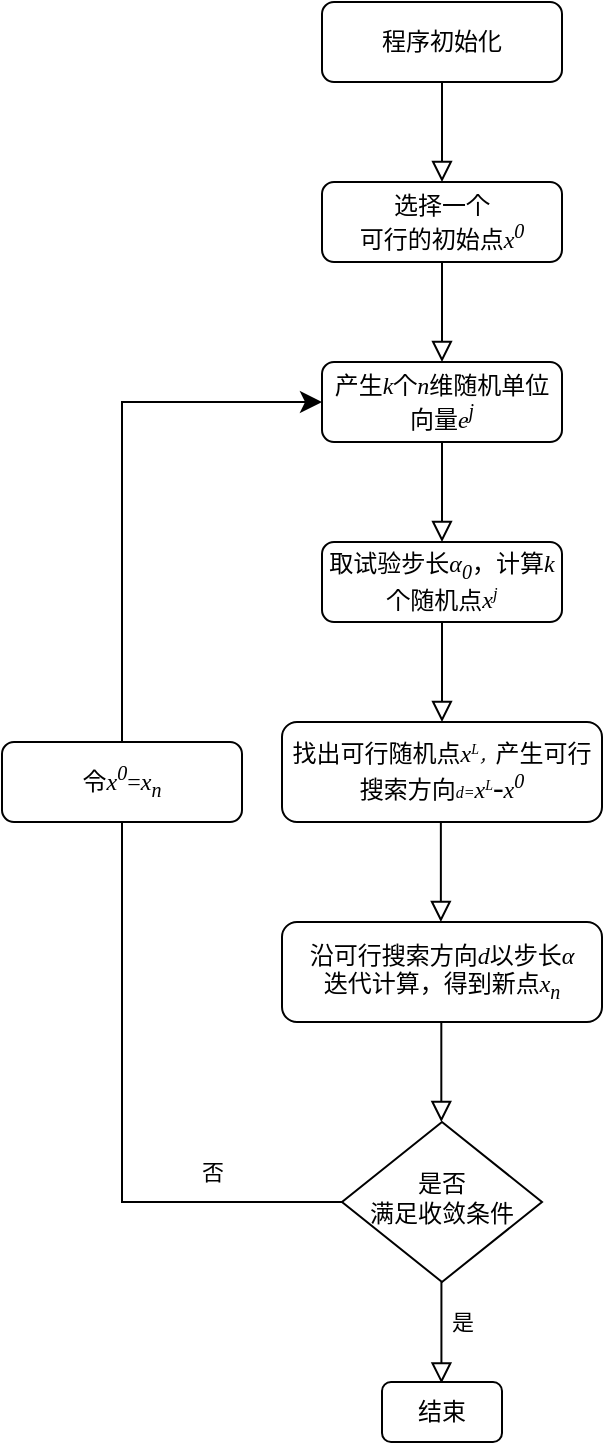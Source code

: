 <mxfile version="24.7.8">
  <diagram id="C5RBs43oDa-KdzZeNtuy" name="Page-1">
    <mxGraphModel dx="924" dy="845" grid="1" gridSize="10" guides="1" tooltips="1" connect="1" arrows="1" fold="1" page="1" pageScale="1" pageWidth="827" pageHeight="1169" math="0" shadow="0">
      <root>
        <mxCell id="WIyWlLk6GJQsqaUBKTNV-0" />
        <mxCell id="WIyWlLk6GJQsqaUBKTNV-1" parent="WIyWlLk6GJQsqaUBKTNV-0" />
        <mxCell id="WIyWlLk6GJQsqaUBKTNV-2" value="" style="rounded=0;html=1;jettySize=auto;orthogonalLoop=1;fontSize=11;endArrow=block;endFill=0;endSize=8;strokeWidth=1;shadow=0;labelBackgroundColor=none;edgeStyle=orthogonalEdgeStyle;" parent="WIyWlLk6GJQsqaUBKTNV-1" source="WIyWlLk6GJQsqaUBKTNV-3" edge="1">
          <mxGeometry relative="1" as="geometry">
            <mxPoint x="440" y="340" as="targetPoint" />
          </mxGeometry>
        </mxCell>
        <mxCell id="WIyWlLk6GJQsqaUBKTNV-3" value="&lt;font face=&quot;Times New Roman&quot;&gt;选择一个&lt;/font&gt;&lt;div&gt;&lt;font face=&quot;Times New Roman&quot;&gt;可行的初始点&lt;i&gt;x&lt;sup&gt;0&lt;/sup&gt;&lt;/i&gt;&lt;/font&gt;&lt;/div&gt;" style="rounded=1;whiteSpace=wrap;html=1;fontSize=12;glass=0;strokeWidth=1;shadow=0;" parent="WIyWlLk6GJQsqaUBKTNV-1" vertex="1">
          <mxGeometry x="380" y="250" width="120" height="40" as="geometry" />
        </mxCell>
        <mxCell id="cJ4FsitTvuNM7bEtWHX5-0" value="" style="rounded=0;html=1;jettySize=auto;orthogonalLoop=1;fontSize=11;endArrow=block;endFill=0;endSize=8;strokeWidth=1;shadow=0;labelBackgroundColor=none;edgeStyle=orthogonalEdgeStyle;" parent="WIyWlLk6GJQsqaUBKTNV-1" source="cJ4FsitTvuNM7bEtWHX5-1" edge="1">
          <mxGeometry relative="1" as="geometry">
            <mxPoint x="440" y="250" as="targetPoint" />
          </mxGeometry>
        </mxCell>
        <mxCell id="cJ4FsitTvuNM7bEtWHX5-1" value="程序初始化" style="rounded=1;whiteSpace=wrap;html=1;fontSize=12;glass=0;strokeWidth=1;shadow=0;" parent="WIyWlLk6GJQsqaUBKTNV-1" vertex="1">
          <mxGeometry x="380" y="160" width="120" height="40" as="geometry" />
        </mxCell>
        <mxCell id="cJ4FsitTvuNM7bEtWHX5-22" value="&lt;div&gt;&lt;font face=&quot;Times New Roman&quot;&gt;产生&lt;i&gt;k&lt;/i&gt;个&lt;i&gt;n&lt;/i&gt;维随机单位向量&lt;i&gt;e&lt;sup&gt;j&lt;/sup&gt;&lt;/i&gt;&lt;/font&gt;&lt;/div&gt;" style="rounded=1;whiteSpace=wrap;html=1;fontSize=12;glass=0;strokeWidth=1;shadow=0;" parent="WIyWlLk6GJQsqaUBKTNV-1" vertex="1">
          <mxGeometry x="380" y="340" width="120" height="40" as="geometry" />
        </mxCell>
        <mxCell id="cJ4FsitTvuNM7bEtWHX5-25" value="" style="rounded=0;html=1;jettySize=auto;orthogonalLoop=1;fontSize=11;endArrow=block;endFill=0;endSize=8;strokeWidth=1;shadow=0;labelBackgroundColor=none;edgeStyle=orthogonalEdgeStyle;" parent="WIyWlLk6GJQsqaUBKTNV-1" edge="1">
          <mxGeometry relative="1" as="geometry">
            <mxPoint x="440" y="380" as="sourcePoint" />
            <mxPoint x="440" y="430" as="targetPoint" />
          </mxGeometry>
        </mxCell>
        <mxCell id="cJ4FsitTvuNM7bEtWHX5-26" value="&lt;font face=&quot;Times New Roman&quot;&gt;取试验步长&lt;/font&gt;&lt;i&gt;&lt;span style=&quot;font-family: &amp;quot;Times New Roman&amp;quot;;&quot;&gt;α&lt;/span&gt;&lt;sub style=&quot;font-family: &amp;quot;Times New Roman&amp;quot;;&quot;&gt;0&lt;/sub&gt;&lt;/i&gt;&lt;font face=&quot;Times New Roman&quot;&gt;，计算&lt;i&gt;k&lt;/i&gt;个随机点&lt;i&gt;x&lt;span style=&quot;font-size: 10px;&quot;&gt;&lt;sup&gt;j&lt;/sup&gt;&lt;/span&gt;&lt;/i&gt;&lt;/font&gt;" style="rounded=1;whiteSpace=wrap;html=1;fontSize=12;glass=0;strokeWidth=1;shadow=0;" parent="WIyWlLk6GJQsqaUBKTNV-1" vertex="1">
          <mxGeometry x="380" y="430" width="120" height="40" as="geometry" />
        </mxCell>
        <mxCell id="NT-yCiqvpGy_-EhJHpe7-0" value="" style="rounded=0;html=1;jettySize=auto;orthogonalLoop=1;fontSize=11;endArrow=block;endFill=0;endSize=8;strokeWidth=1;shadow=0;labelBackgroundColor=none;edgeStyle=orthogonalEdgeStyle;" edge="1" parent="WIyWlLk6GJQsqaUBKTNV-1">
          <mxGeometry relative="1" as="geometry">
            <mxPoint x="440" y="470" as="sourcePoint" />
            <mxPoint x="440" y="520" as="targetPoint" />
          </mxGeometry>
        </mxCell>
        <mxCell id="NT-yCiqvpGy_-EhJHpe7-1" value="&lt;font face=&quot;Times New Roman&quot;&gt;找出可行随机点&lt;i&gt;x&lt;/i&gt;&lt;i style=&quot;font-size: 8.333px;&quot;&gt;&lt;sup&gt;L&lt;/sup&gt;，&lt;/i&gt;&lt;font style=&quot;&quot;&gt;产生可行搜索方向&lt;i style=&quot;&quot;&gt;&lt;font style=&quot;font-size: 8px;&quot;&gt;d=&lt;/font&gt;&lt;/i&gt;&lt;/font&gt;&lt;/font&gt;&lt;i style=&quot;font-family: &amp;quot;Times New Roman&amp;quot;;&quot;&gt;x&lt;/i&gt;&lt;i style=&quot;font-family: &amp;quot;Times New Roman&amp;quot;; font-size: 8.333px;&quot;&gt;&lt;sup&gt;L&lt;/sup&gt;&lt;/i&gt;&lt;i&gt;&lt;font size=&quot;3&quot;&gt;&lt;span style=&quot;font-family: &amp;quot;Times New Roman&amp;quot;;&quot;&gt;-&lt;/span&gt;&lt;/font&gt;&lt;/i&gt;&lt;i style=&quot;font-family: &amp;quot;Times New Roman&amp;quot;;&quot;&gt;x&lt;sup&gt;0&lt;/sup&gt;&lt;/i&gt;" style="rounded=1;whiteSpace=wrap;html=1;fontSize=12;glass=0;strokeWidth=1;shadow=0;" vertex="1" parent="WIyWlLk6GJQsqaUBKTNV-1">
          <mxGeometry x="360" y="520" width="160" height="50" as="geometry" />
        </mxCell>
        <mxCell id="NT-yCiqvpGy_-EhJHpe7-2" value="" style="rounded=0;html=1;jettySize=auto;orthogonalLoop=1;fontSize=11;endArrow=block;endFill=0;endSize=8;strokeWidth=1;shadow=0;labelBackgroundColor=none;edgeStyle=orthogonalEdgeStyle;" edge="1" parent="WIyWlLk6GJQsqaUBKTNV-1">
          <mxGeometry relative="1" as="geometry">
            <mxPoint x="439.43" y="570" as="sourcePoint" />
            <mxPoint x="439.43" y="620" as="targetPoint" />
          </mxGeometry>
        </mxCell>
        <mxCell id="NT-yCiqvpGy_-EhJHpe7-3" value="&lt;font face=&quot;Times New Roman&quot;&gt;沿可行搜索方向&lt;i&gt;d&lt;/i&gt;以步长&lt;i&gt;α&lt;/i&gt;&lt;/font&gt;&lt;div&gt;&lt;font face=&quot;Times New Roman&quot;&gt;迭代计算，得到新点&lt;/font&gt;&lt;i style=&quot;background-color: initial; font-family: &amp;quot;Times New Roman&amp;quot;;&quot;&gt;x&lt;sub&gt;n&lt;/sub&gt;&lt;/i&gt;&lt;/div&gt;" style="rounded=1;whiteSpace=wrap;html=1;fontSize=12;glass=0;strokeWidth=1;shadow=0;" vertex="1" parent="WIyWlLk6GJQsqaUBKTNV-1">
          <mxGeometry x="360" y="620" width="160" height="50" as="geometry" />
        </mxCell>
        <mxCell id="NT-yCiqvpGy_-EhJHpe7-4" value="是否&lt;div&gt;满足收敛条件&lt;/div&gt;" style="rhombus;whiteSpace=wrap;html=1;shadow=0;fontFamily=Helvetica;fontSize=12;align=center;strokeWidth=1;spacing=6;spacingTop=-4;" vertex="1" parent="WIyWlLk6GJQsqaUBKTNV-1">
          <mxGeometry x="390" y="720" width="100" height="80" as="geometry" />
        </mxCell>
        <mxCell id="NT-yCiqvpGy_-EhJHpe7-5" value="" style="rounded=0;html=1;jettySize=auto;orthogonalLoop=1;fontSize=11;endArrow=block;endFill=0;endSize=8;strokeWidth=1;shadow=0;labelBackgroundColor=none;edgeStyle=orthogonalEdgeStyle;" edge="1" parent="WIyWlLk6GJQsqaUBKTNV-1">
          <mxGeometry relative="1" as="geometry">
            <mxPoint x="439.66" y="670" as="sourcePoint" />
            <mxPoint x="439.66" y="720" as="targetPoint" />
          </mxGeometry>
        </mxCell>
        <mxCell id="NT-yCiqvpGy_-EhJHpe7-6" value="是" style="edgeStyle=orthogonalEdgeStyle;rounded=0;html=1;jettySize=auto;orthogonalLoop=1;fontSize=11;endArrow=block;endFill=0;endSize=8;strokeWidth=1;shadow=0;labelBackgroundColor=none;exitX=0.5;exitY=1;exitDx=0;exitDy=0;" edge="1" parent="WIyWlLk6GJQsqaUBKTNV-1">
          <mxGeometry x="-0.219" y="10" relative="1" as="geometry">
            <mxPoint as="offset" />
            <mxPoint x="439.71" y="800" as="sourcePoint" />
            <mxPoint x="439.71" y="850.69" as="targetPoint" />
          </mxGeometry>
        </mxCell>
        <mxCell id="NT-yCiqvpGy_-EhJHpe7-7" value="结束" style="rounded=1;whiteSpace=wrap;html=1;fontSize=12;glass=0;strokeWidth=1;shadow=0;" vertex="1" parent="WIyWlLk6GJQsqaUBKTNV-1">
          <mxGeometry x="410" y="850" width="60" height="30" as="geometry" />
        </mxCell>
        <mxCell id="NT-yCiqvpGy_-EhJHpe7-8" value="" style="edgeStyle=elbowEdgeStyle;elbow=vertical;endArrow=classic;html=1;curved=0;rounded=0;endSize=8;startSize=8;exitX=0;exitY=0.5;exitDx=0;exitDy=0;" edge="1" parent="WIyWlLk6GJQsqaUBKTNV-1" source="NT-yCiqvpGy_-EhJHpe7-4" target="cJ4FsitTvuNM7bEtWHX5-22">
          <mxGeometry width="50" height="50" relative="1" as="geometry">
            <mxPoint x="290" y="900" as="sourcePoint" />
            <mxPoint x="290" y="460" as="targetPoint" />
            <Array as="points">
              <mxPoint x="280" y="560" />
            </Array>
          </mxGeometry>
        </mxCell>
        <mxCell id="NT-yCiqvpGy_-EhJHpe7-10" value="&lt;font style=&quot;font-size: 11px;&quot;&gt;否&lt;/font&gt;" style="text;html=1;align=center;verticalAlign=middle;resizable=0;points=[];autosize=1;strokeColor=none;fillColor=none;" vertex="1" parent="WIyWlLk6GJQsqaUBKTNV-1">
          <mxGeometry x="310" y="730" width="30" height="30" as="geometry" />
        </mxCell>
        <mxCell id="NT-yCiqvpGy_-EhJHpe7-11" value="&lt;font face=&quot;Times New Roman&quot;&gt;令&lt;/font&gt;&lt;i style=&quot;font-family: &amp;quot;Times New Roman&amp;quot;;&quot;&gt;x&lt;sup&gt;0&lt;/sup&gt;&lt;/i&gt;&lt;span style=&quot;font-family: &amp;quot;Times New Roman&amp;quot;;&quot;&gt;=&lt;/span&gt;&lt;i style=&quot;font-family: &amp;quot;Times New Roman&amp;quot;;&quot;&gt;x&lt;sub&gt;n&lt;/sub&gt;&lt;/i&gt;" style="rounded=1;whiteSpace=wrap;html=1;fontSize=12;glass=0;strokeWidth=1;shadow=0;" vertex="1" parent="WIyWlLk6GJQsqaUBKTNV-1">
          <mxGeometry x="220" y="530" width="120" height="40" as="geometry" />
        </mxCell>
      </root>
    </mxGraphModel>
  </diagram>
</mxfile>

